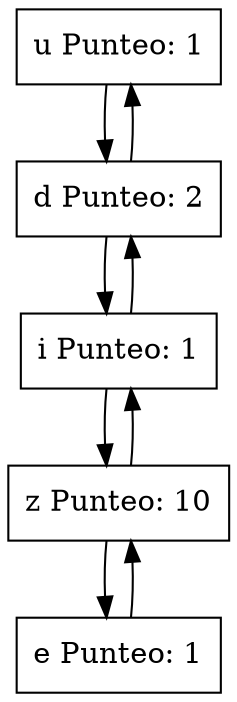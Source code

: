 digraph FichasJug2{ 
 linkdir=LR 
nodo0[shape= record label="u
 Punteo: 1"];
nodo1[shape= record label="d
 Punteo: 2"];
nodo2[shape= record label="i
 Punteo: 1"];
nodo3[shape= record label="z
 Punteo: 10"];
nodo4[shape= record label="e
 Punteo: 1"];

nodo0 -> nodo1
nodo1 -> nodo2
nodo1 -> nodo0
nodo2 -> nodo3
nodo2 -> nodo1
nodo3 -> nodo4
nodo3 -> nodo2
nodo4 -> nodo3
}
